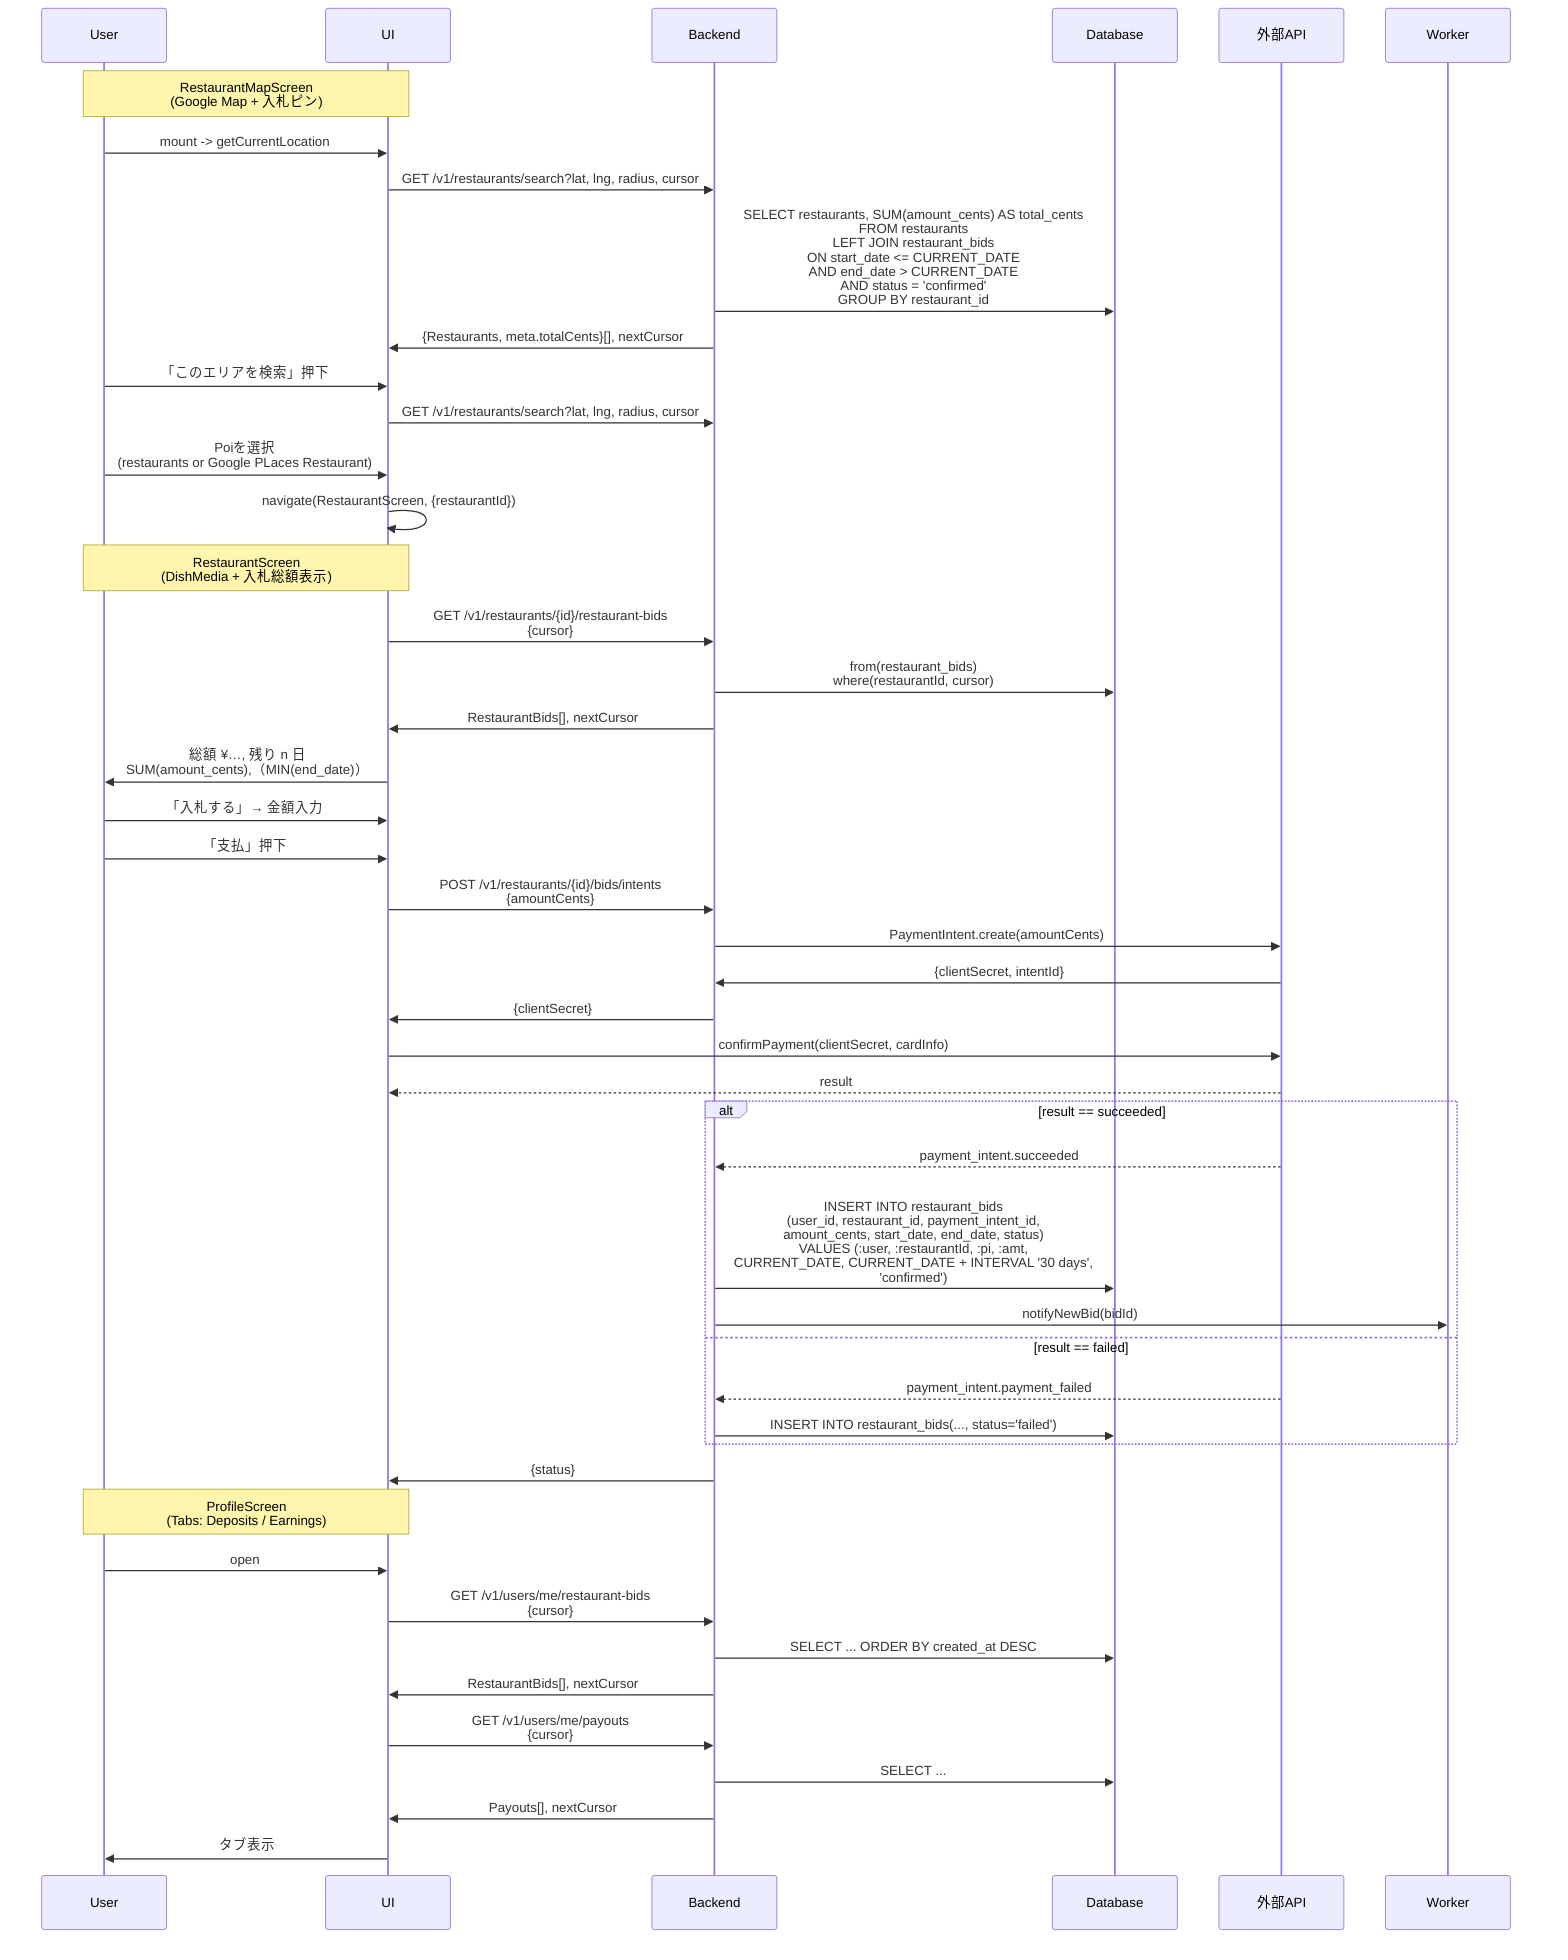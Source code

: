 sequenceDiagram
    participant User
    participant UI
    participant Backend
    participant Database
    %% (Stripe / Google Places)
    participant ExternalAPI as 外部API  
    %% BullMQ / queue
    participant Worker     
%% ─────────────────────────────────────────────────────────────────────────
    Note over User,UI: RestaurantMapScreen<br>(Google Map + 入札ピン)
    User ->> UI: mount -> getCurrentLocation
        UI ->> Backend: GET /v1/restaurants/search?lat, lng, radius, cursor
            Backend ->> Database: SELECT restaurants, SUM(amount_cents) AS total_cents<br>FROM restaurants<br>LEFT JOIN restaurant_bids<br>ON start_date <= CURRENT_DATE<br>AND end_date   >  CURRENT_DATE<br>AND status = 'confirmed'<br>GROUP BY restaurant_id;
            Backend ->> UI: {Restaurants, meta.totalCents}[], nextCursor
    User ->> UI: 「このエリアを検索」押下
        UI ->> Backend: GET /v1/restaurants/search?lat, lng, radius, cursor
    User ->> UI: Poiを選択<br>(restaurants or Google PLaces Restaurant)
        UI ->> UI: navigate(RestaurantScreen, {restaurantId})

%% ─────────────────────────────────────────────────────────────
    Note over User,UI: RestaurantScreen<br>(DishMedia + 入札総額表示)
        UI ->> Backend: GET /v1/restaurants/{id}/restaurant-bids<br>{cursor}
            Backend ->> Database: from(restaurant_bids)<br>where(restaurantId, cursor);
            Backend ->> UI: RestaurantBids[], nextCursor
        UI ->> User: 総額 ¥…, 残り n 日<br>SUM(amount_cents),（MIN(end_date)）
    User ->> UI: 「入札する」→ 金額入力
    User ->> UI: 「支払」押下
        %% PaymentIntent 発行
        UI ->> Backend: POST /v1/restaurants/{id}/bids/intents<br>{amountCents}
            Backend ->> ExternalAPI: PaymentIntent.create(amountCents)
                ExternalAPI ->> Backend: {clientSecret, intentId}
            Backend ->> UI: {clientSecret}
        %% カード決済
        UI ->> ExternalAPI: confirmPayment(clientSecret, cardInfo)
            ExternalAPI -->> UI: result
    alt result == succeeded
        %% Stripe Webhook
        ExternalAPI -->> Backend: payment_intent.succeeded
            Backend ->> Database: <br>INSERT INTO restaurant_bids<br>(user_id, restaurant_id, payment_intent_id,<br>amount_cents, start_date, end_date, status)<br>VALUES (:user, :restaurantId, :pi, :amt,<br>CURRENT_DATE, CURRENT_DATE + INTERVAL '30 days',<br>'confirmed');
            %% 通知キュー
            Backend ->> Worker: notifyNewBid(bidId)
    else result == failed
        ExternalAPI -->> Backend: payment_intent.payment_failed
            Backend ->> Database: INSERT INTO restaurant_bids(..., status='failed')
    end
    Backend ->> UI: {status}

%% ─────────────────────────────────────────────────────────────
    Note over User,UI: ProfileScreen<br>(Tabs: Deposits / Earnings)
    User ->> UI: open
        UI ->> Backend: GET /v1/users/me/restaurant-bids<br>{cursor}
            Backend ->> Database: SELECT ... ORDER BY created_at DESC
            Backend ->> UI: RestaurantBids[], nextCursor
        UI ->> Backend: GET /v1/users/me/payouts<br>{cursor}
            Backend ->> Database: SELECT ...
            Backend ->> UI: Payouts[], nextCursor
        UI ->> User: タブ表示
